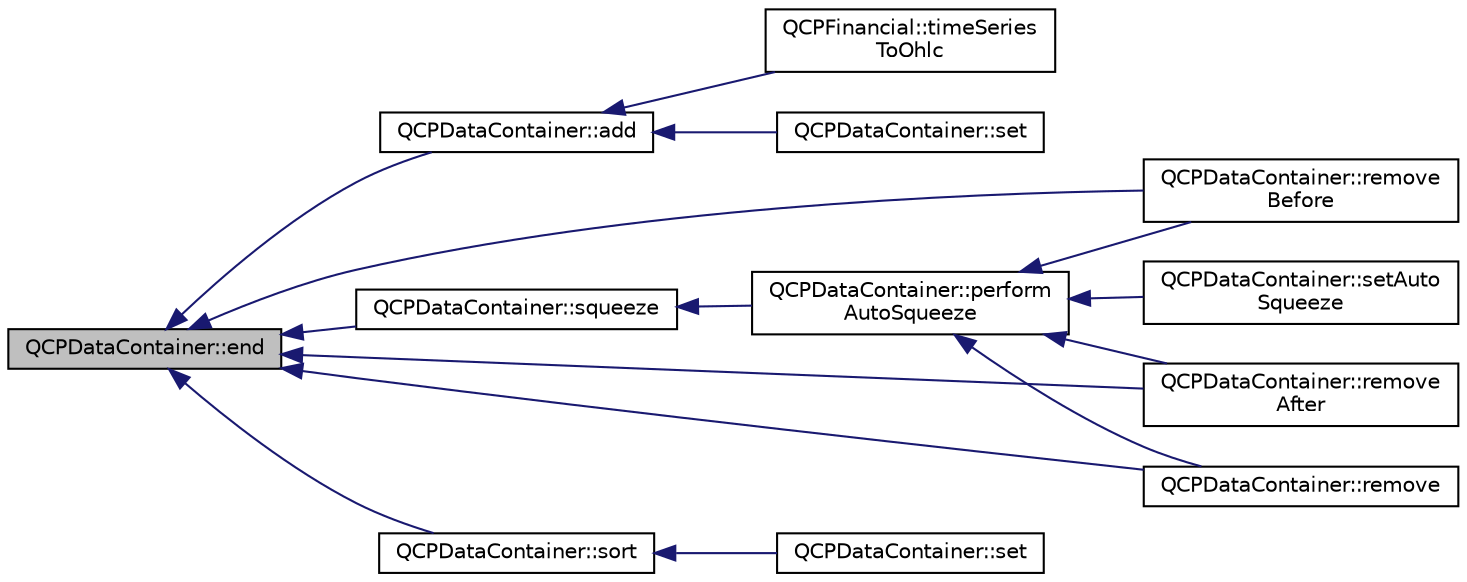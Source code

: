 digraph "QCPDataContainer::end"
{
  edge [fontname="Helvetica",fontsize="10",labelfontname="Helvetica",labelfontsize="10"];
  node [fontname="Helvetica",fontsize="10",shape=record];
  rankdir="LR";
  Node74 [label="QCPDataContainer::end",height=0.2,width=0.4,color="black", fillcolor="grey75", style="filled", fontcolor="black"];
  Node74 -> Node75 [dir="back",color="midnightblue",fontsize="10",style="solid",fontname="Helvetica"];
  Node75 [label="QCPDataContainer::add",height=0.2,width=0.4,color="black", fillcolor="white", style="filled",URL="$class_q_c_p_data_container.html#a42b98bd994307ccd163a43d576f91ad9"];
  Node75 -> Node76 [dir="back",color="midnightblue",fontsize="10",style="solid",fontname="Helvetica"];
  Node76 [label="QCPDataContainer::set",height=0.2,width=0.4,color="black", fillcolor="white", style="filled",URL="$class_q_c_p_data_container.html#ae7042bd534fc3ce7befa2ce3f790b5bf"];
  Node75 -> Node77 [dir="back",color="midnightblue",fontsize="10",style="solid",fontname="Helvetica"];
  Node77 [label="QCPFinancial::timeSeries\lToOhlc",height=0.2,width=0.4,color="black", fillcolor="white", style="filled",URL="$class_q_c_p_financial.html#a9a058c035040d3939b8884f4aaccb1a7"];
  Node74 -> Node78 [dir="back",color="midnightblue",fontsize="10",style="solid",fontname="Helvetica"];
  Node78 [label="QCPDataContainer::remove\lBefore",height=0.2,width=0.4,color="black", fillcolor="white", style="filled",URL="$class_q_c_p_data_container.html#aa7f74cbce304b0369e1626c3798e1eda"];
  Node74 -> Node79 [dir="back",color="midnightblue",fontsize="10",style="solid",fontname="Helvetica"];
  Node79 [label="QCPDataContainer::remove\lAfter",height=0.2,width=0.4,color="black", fillcolor="white", style="filled",URL="$class_q_c_p_data_container.html#abbe5d87ffc10b5aeffa5bb42cf03aa3c"];
  Node74 -> Node80 [dir="back",color="midnightblue",fontsize="10",style="solid",fontname="Helvetica"];
  Node80 [label="QCPDataContainer::remove",height=0.2,width=0.4,color="black", fillcolor="white", style="filled",URL="$class_q_c_p_data_container.html#ae5f569a120648b167efa78835f12fd38"];
  Node74 -> Node81 [dir="back",color="midnightblue",fontsize="10",style="solid",fontname="Helvetica"];
  Node81 [label="QCPDataContainer::sort",height=0.2,width=0.4,color="black", fillcolor="white", style="filled",URL="$class_q_c_p_data_container.html#a75da92e33063b63d6da5014683591d45"];
  Node81 -> Node82 [dir="back",color="midnightblue",fontsize="10",style="solid",fontname="Helvetica"];
  Node82 [label="QCPDataContainer::set",height=0.2,width=0.4,color="black", fillcolor="white", style="filled",URL="$class_q_c_p_data_container.html#aff99fffbb26597a354c4bc8312596ab2"];
  Node74 -> Node83 [dir="back",color="midnightblue",fontsize="10",style="solid",fontname="Helvetica"];
  Node83 [label="QCPDataContainer::squeeze",height=0.2,width=0.4,color="black", fillcolor="white", style="filled",URL="$class_q_c_p_data_container.html#a82fcc511def22287fc62579d0706387c"];
  Node83 -> Node84 [dir="back",color="midnightblue",fontsize="10",style="solid",fontname="Helvetica"];
  Node84 [label="QCPDataContainer::perform\lAutoSqueeze",height=0.2,width=0.4,color="black", fillcolor="white", style="filled",URL="$class_q_c_p_data_container.html#a83c25ac14be1c920df85e797ee75c982"];
  Node84 -> Node85 [dir="back",color="midnightblue",fontsize="10",style="solid",fontname="Helvetica"];
  Node85 [label="QCPDataContainer::setAuto\lSqueeze",height=0.2,width=0.4,color="black", fillcolor="white", style="filled",URL="$class_q_c_p_data_container.html#a233f866760a78950d2a393c1a4bc54b5"];
  Node84 -> Node78 [dir="back",color="midnightblue",fontsize="10",style="solid",fontname="Helvetica"];
  Node84 -> Node79 [dir="back",color="midnightblue",fontsize="10",style="solid",fontname="Helvetica"];
  Node84 -> Node80 [dir="back",color="midnightblue",fontsize="10",style="solid",fontname="Helvetica"];
}
